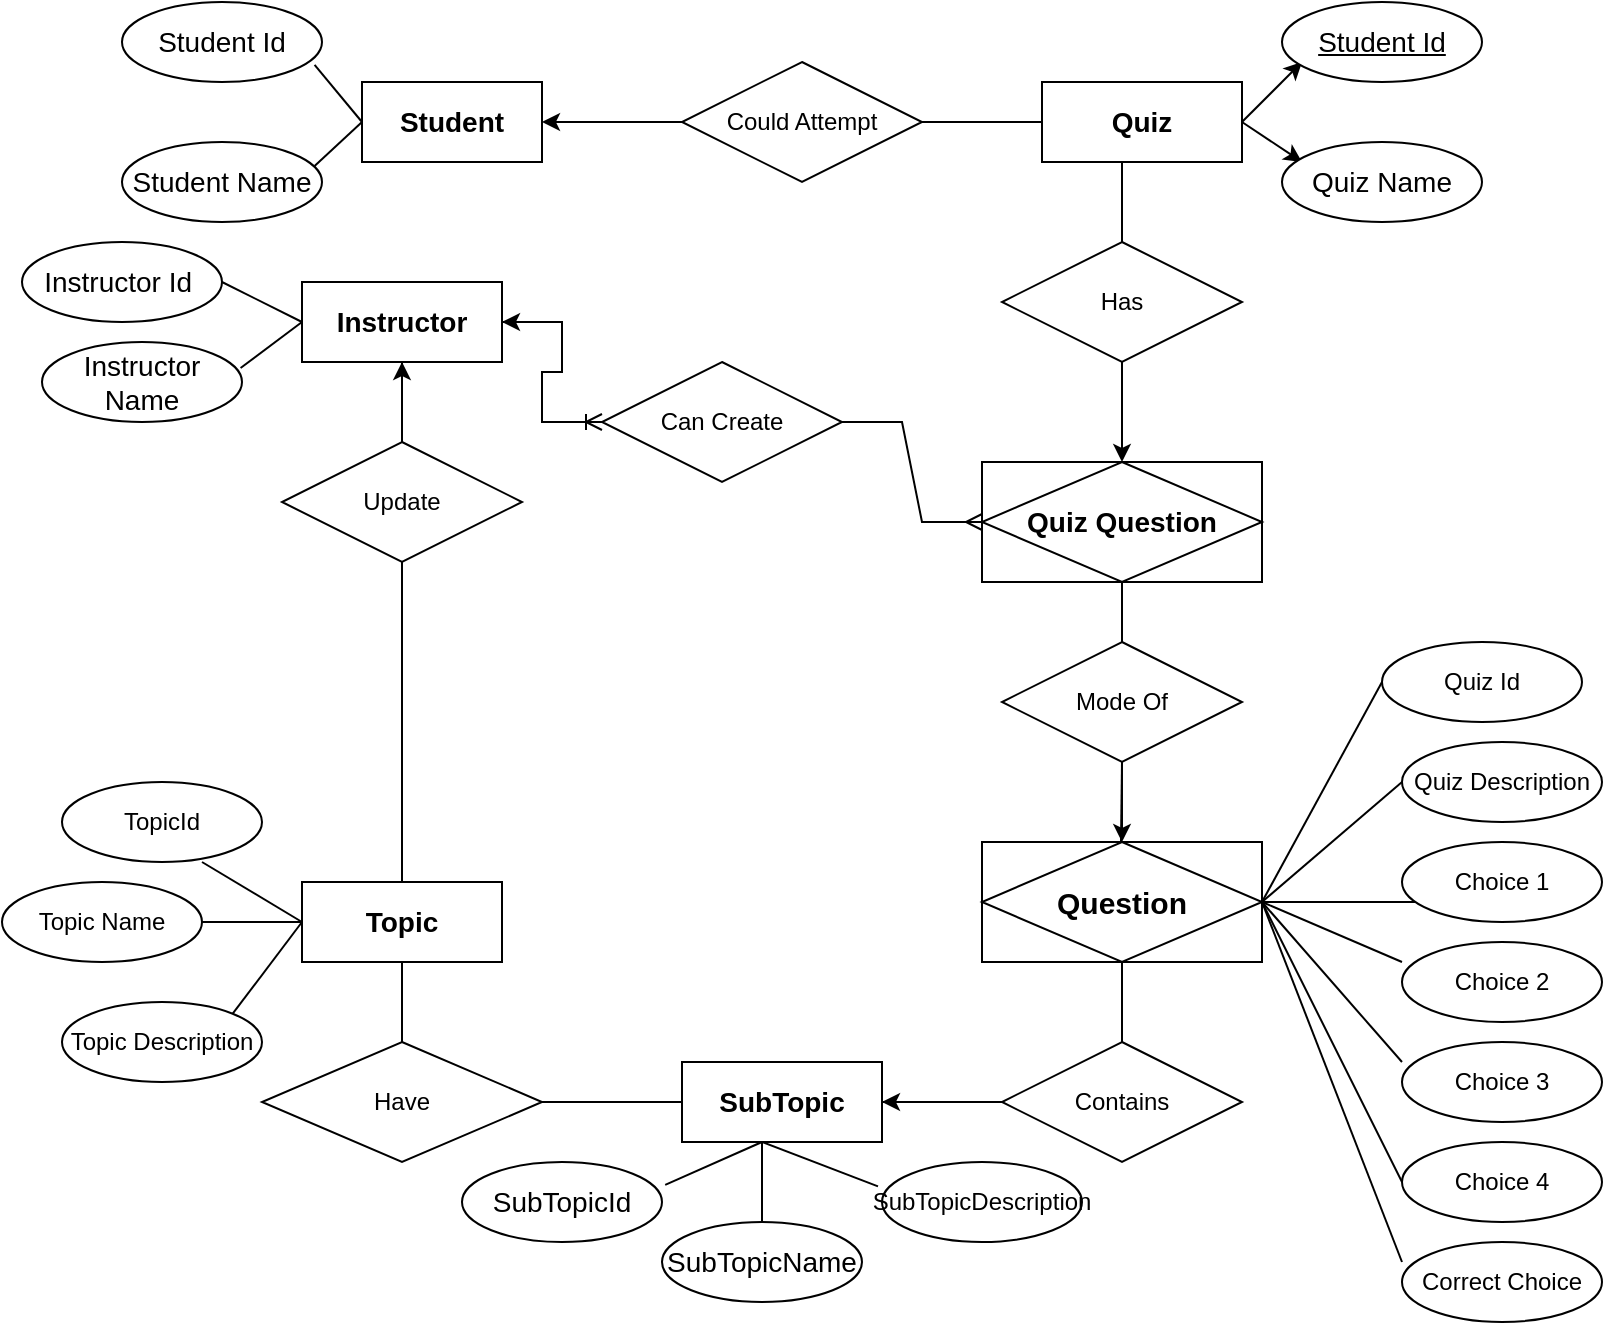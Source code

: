 <mxfile version="24.6.4" type="github" pages="2">
  <diagram name="Page-1" id="KJV1jmnw9cLaM2yUCGLx">
    <mxGraphModel dx="1458" dy="341" grid="1" gridSize="10" guides="1" tooltips="1" connect="1" arrows="1" fold="1" page="1" pageScale="1" pageWidth="850" pageHeight="1100" math="0" shadow="0">
      <root>
        <mxCell id="0" />
        <mxCell id="1" parent="0" />
        <mxCell id="1ZUm-_N8zlNTvrIU5MNC-6" value="Could Attempt" style="shape=rhombus;perimeter=rhombusPerimeter;whiteSpace=wrap;html=1;align=center;" parent="1" vertex="1">
          <mxGeometry x="260" y="80" width="120" height="60" as="geometry" />
        </mxCell>
        <mxCell id="1ZUm-_N8zlNTvrIU5MNC-10" value="" style="endArrow=classic;html=1;rounded=0;" parent="1" edge="1">
          <mxGeometry width="50" height="50" relative="1" as="geometry">
            <mxPoint x="260" y="110" as="sourcePoint" />
            <mxPoint x="190" y="110" as="targetPoint" />
          </mxGeometry>
        </mxCell>
        <mxCell id="1ZUm-_N8zlNTvrIU5MNC-11" value="&lt;b&gt;&lt;font style=&quot;font-size: 14px;&quot;&gt;Student&lt;/font&gt;&lt;/b&gt;" style="whiteSpace=wrap;html=1;align=center;" parent="1" vertex="1">
          <mxGeometry x="100" y="90" width="90" height="40" as="geometry" />
        </mxCell>
        <mxCell id="1ZUm-_N8zlNTvrIU5MNC-12" value="&lt;b&gt;&lt;font style=&quot;font-size: 14px;&quot;&gt;Quiz&lt;/font&gt;&lt;/b&gt;" style="whiteSpace=wrap;html=1;align=center;" parent="1" vertex="1">
          <mxGeometry x="440" y="90" width="100" height="40" as="geometry" />
        </mxCell>
        <mxCell id="1ZUm-_N8zlNTvrIU5MNC-16" value="" style="endArrow=classic;html=1;rounded=0;" parent="1" edge="1">
          <mxGeometry width="50" height="50" relative="1" as="geometry">
            <mxPoint x="540" y="110" as="sourcePoint" />
            <mxPoint x="570" y="80" as="targetPoint" />
          </mxGeometry>
        </mxCell>
        <mxCell id="1ZUm-_N8zlNTvrIU5MNC-17" value="" style="endArrow=classic;html=1;rounded=0;" parent="1" edge="1">
          <mxGeometry width="50" height="50" relative="1" as="geometry">
            <mxPoint x="540" y="110" as="sourcePoint" />
            <mxPoint x="570" y="130" as="targetPoint" />
          </mxGeometry>
        </mxCell>
        <mxCell id="1ZUm-_N8zlNTvrIU5MNC-18" value="&lt;font style=&quot;font-size: 14px;&quot;&gt;Student Id&lt;/font&gt;" style="ellipse;whiteSpace=wrap;html=1;align=center;fontStyle=4;" parent="1" vertex="1">
          <mxGeometry x="560" y="50" width="100" height="40" as="geometry" />
        </mxCell>
        <mxCell id="1ZUm-_N8zlNTvrIU5MNC-19" value="&lt;font style=&quot;font-size: 14px;&quot;&gt;Quiz Name&lt;/font&gt;" style="ellipse;whiteSpace=wrap;html=1;align=center;" parent="1" vertex="1">
          <mxGeometry x="560" y="120" width="100" height="40" as="geometry" />
        </mxCell>
        <mxCell id="1ZUm-_N8zlNTvrIU5MNC-40" value="&lt;font style=&quot;font-size: 14px;&quot;&gt;Student Id&lt;/font&gt;" style="ellipse;whiteSpace=wrap;html=1;align=center;" parent="1" vertex="1">
          <mxGeometry x="-20" y="50" width="100" height="40" as="geometry" />
        </mxCell>
        <mxCell id="1ZUm-_N8zlNTvrIU5MNC-41" value="&lt;font style=&quot;font-size: 14px;&quot;&gt;Student Name&lt;/font&gt;" style="ellipse;whiteSpace=wrap;html=1;align=center;" parent="1" vertex="1">
          <mxGeometry x="-20" y="120" width="100" height="40" as="geometry" />
        </mxCell>
        <mxCell id="1ZUm-_N8zlNTvrIU5MNC-43" value="" style="endArrow=none;html=1;rounded=0;" parent="1" edge="1">
          <mxGeometry relative="1" as="geometry">
            <mxPoint x="480" y="130" as="sourcePoint" />
            <mxPoint x="480" y="170" as="targetPoint" />
          </mxGeometry>
        </mxCell>
        <mxCell id="1ZUm-_N8zlNTvrIU5MNC-54" value="" style="edgeStyle=orthogonalEdgeStyle;rounded=0;orthogonalLoop=1;jettySize=auto;html=1;" parent="1" source="1ZUm-_N8zlNTvrIU5MNC-47" target="1ZUm-_N8zlNTvrIU5MNC-50" edge="1">
          <mxGeometry relative="1" as="geometry" />
        </mxCell>
        <mxCell id="1ZUm-_N8zlNTvrIU5MNC-47" value="Has" style="shape=rhombus;perimeter=rhombusPerimeter;whiteSpace=wrap;html=1;align=center;" parent="1" vertex="1">
          <mxGeometry x="420" y="170" width="120" height="60" as="geometry" />
        </mxCell>
        <mxCell id="1ZUm-_N8zlNTvrIU5MNC-49" value="" style="endArrow=none;html=1;rounded=0;" parent="1" edge="1">
          <mxGeometry relative="1" as="geometry">
            <mxPoint x="480" y="230" as="sourcePoint" />
            <mxPoint x="480" y="270" as="targetPoint" />
          </mxGeometry>
        </mxCell>
        <mxCell id="1ZUm-_N8zlNTvrIU5MNC-50" value="&lt;font style=&quot;font-size: 14px;&quot;&gt;&lt;b&gt;Quiz Question&lt;/b&gt;&lt;/font&gt;" style="shape=associativeEntity;whiteSpace=wrap;html=1;align=center;" parent="1" vertex="1">
          <mxGeometry x="410" y="280" width="140" height="60" as="geometry" />
        </mxCell>
        <mxCell id="1ZUm-_N8zlNTvrIU5MNC-52" value="" style="endArrow=none;html=1;rounded=0;" parent="1" edge="1">
          <mxGeometry relative="1" as="geometry">
            <mxPoint x="480" y="340" as="sourcePoint" />
            <mxPoint x="480" y="370" as="targetPoint" />
          </mxGeometry>
        </mxCell>
        <mxCell id="1ZUm-_N8zlNTvrIU5MNC-57" value="Mode Of" style="shape=rhombus;perimeter=rhombusPerimeter;whiteSpace=wrap;html=1;align=center;" parent="1" vertex="1">
          <mxGeometry x="420" y="370" width="120" height="60" as="geometry" />
        </mxCell>
        <mxCell id="1ZUm-_N8zlNTvrIU5MNC-58" value="" style="endArrow=none;html=1;rounded=0;exitX=0.5;exitY=1;exitDx=0;exitDy=0;" parent="1" source="1ZUm-_N8zlNTvrIU5MNC-57" edge="1">
          <mxGeometry relative="1" as="geometry">
            <mxPoint x="479.5" y="440" as="sourcePoint" />
            <mxPoint x="479.5" y="470" as="targetPoint" />
          </mxGeometry>
        </mxCell>
        <mxCell id="1ZUm-_N8zlNTvrIU5MNC-59" value="&lt;font style=&quot;font-size: 15px;&quot;&gt;&lt;b&gt;Question&lt;/b&gt;&lt;/font&gt;" style="shape=associativeEntity;whiteSpace=wrap;html=1;align=center;" parent="1" vertex="1">
          <mxGeometry x="410" y="470" width="140" height="60" as="geometry" />
        </mxCell>
        <mxCell id="1ZUm-_N8zlNTvrIU5MNC-61" value="" style="edgeStyle=entityRelationEdgeStyle;fontSize=12;html=1;endArrow=ERmany;rounded=0;" parent="1" edge="1">
          <mxGeometry width="100" height="100" relative="1" as="geometry">
            <mxPoint x="340" y="260" as="sourcePoint" />
            <mxPoint x="410" y="310" as="targetPoint" />
            <Array as="points">
              <mxPoint x="260" y="230" />
            </Array>
          </mxGeometry>
        </mxCell>
        <mxCell id="1ZUm-_N8zlNTvrIU5MNC-63" value="Can Create" style="shape=rhombus;perimeter=rhombusPerimeter;whiteSpace=wrap;html=1;align=center;" parent="1" vertex="1">
          <mxGeometry x="220" y="230" width="120" height="60" as="geometry" />
        </mxCell>
        <mxCell id="1ZUm-_N8zlNTvrIU5MNC-64" value="" style="edgeStyle=entityRelationEdgeStyle;fontSize=12;html=1;endArrow=ERoneToMany;rounded=0;" parent="1" edge="1">
          <mxGeometry width="100" height="100" relative="1" as="geometry">
            <mxPoint x="170" y="210" as="sourcePoint" />
            <mxPoint x="220" y="260" as="targetPoint" />
          </mxGeometry>
        </mxCell>
        <mxCell id="1ZUm-_N8zlNTvrIU5MNC-65" value="&lt;b&gt;&lt;font style=&quot;font-size: 14px;&quot;&gt;Instructor&lt;/font&gt;&lt;/b&gt;" style="whiteSpace=wrap;html=1;align=center;" parent="1" vertex="1">
          <mxGeometry x="70" y="190" width="100" height="40" as="geometry" />
        </mxCell>
        <mxCell id="1ZUm-_N8zlNTvrIU5MNC-68" value="&lt;font style=&quot;font-size: 14px;&quot;&gt;Instructor Id&amp;nbsp;&lt;/font&gt;" style="ellipse;whiteSpace=wrap;html=1;align=center;" parent="1" vertex="1">
          <mxGeometry x="-70" y="170" width="100" height="40" as="geometry" />
        </mxCell>
        <mxCell id="1ZUm-_N8zlNTvrIU5MNC-71" value="&lt;font style=&quot;font-size: 14px;&quot;&gt;Instructor Name&lt;/font&gt;" style="ellipse;whiteSpace=wrap;html=1;align=center;" parent="1" vertex="1">
          <mxGeometry x="-60" y="220" width="100" height="40" as="geometry" />
        </mxCell>
        <mxCell id="1ZUm-_N8zlNTvrIU5MNC-72" value="" style="endArrow=none;html=1;rounded=0;" parent="1" edge="1">
          <mxGeometry relative="1" as="geometry">
            <mxPoint x="120" y="230" as="sourcePoint" />
            <mxPoint x="120" y="270" as="targetPoint" />
          </mxGeometry>
        </mxCell>
        <mxCell id="1ZUm-_N8zlNTvrIU5MNC-73" value="Update" style="shape=rhombus;perimeter=rhombusPerimeter;whiteSpace=wrap;html=1;align=center;" parent="1" vertex="1">
          <mxGeometry x="60" y="270" width="120" height="60" as="geometry" />
        </mxCell>
        <mxCell id="1ZUm-_N8zlNTvrIU5MNC-74" value="" style="endArrow=none;html=1;rounded=0;" parent="1" edge="1">
          <mxGeometry relative="1" as="geometry">
            <mxPoint x="480" y="530" as="sourcePoint" />
            <mxPoint x="480" y="570" as="targetPoint" />
          </mxGeometry>
        </mxCell>
        <mxCell id="1ZUm-_N8zlNTvrIU5MNC-77" value="Contains" style="shape=rhombus;perimeter=rhombusPerimeter;whiteSpace=wrap;html=1;align=center;" parent="1" vertex="1">
          <mxGeometry x="420" y="570" width="120" height="60" as="geometry" />
        </mxCell>
        <mxCell id="1ZUm-_N8zlNTvrIU5MNC-78" style="edgeStyle=orthogonalEdgeStyle;rounded=0;orthogonalLoop=1;jettySize=auto;html=1;exitX=0.5;exitY=1;exitDx=0;exitDy=0;" parent="1" source="1ZUm-_N8zlNTvrIU5MNC-77" target="1ZUm-_N8zlNTvrIU5MNC-77" edge="1">
          <mxGeometry relative="1" as="geometry" />
        </mxCell>
        <mxCell id="1ZUm-_N8zlNTvrIU5MNC-80" value="" style="endArrow=none;html=1;rounded=0;" parent="1" edge="1">
          <mxGeometry relative="1" as="geometry">
            <mxPoint x="360" y="600" as="sourcePoint" />
            <mxPoint x="420" y="600" as="targetPoint" />
          </mxGeometry>
        </mxCell>
        <mxCell id="1ZUm-_N8zlNTvrIU5MNC-81" value="&lt;b&gt;&lt;font style=&quot;font-size: 14px;&quot;&gt;SubTopic&lt;/font&gt;&lt;/b&gt;" style="whiteSpace=wrap;html=1;align=center;" parent="1" vertex="1">
          <mxGeometry x="260" y="580" width="100" height="40" as="geometry" />
        </mxCell>
        <mxCell id="1ZUm-_N8zlNTvrIU5MNC-82" value="" style="endArrow=none;html=1;rounded=0;" parent="1" edge="1">
          <mxGeometry relative="1" as="geometry">
            <mxPoint x="300" y="620" as="sourcePoint" />
            <mxPoint x="300" y="660" as="targetPoint" />
          </mxGeometry>
        </mxCell>
        <mxCell id="1ZUm-_N8zlNTvrIU5MNC-83" value="" style="endArrow=none;html=1;rounded=0;entryX=0;entryY=0.5;entryDx=0;entryDy=0;" parent="1" target="1ZUm-_N8zlNTvrIU5MNC-90" edge="1">
          <mxGeometry relative="1" as="geometry">
            <mxPoint x="550" y="500" as="sourcePoint" />
            <mxPoint x="600" y="400" as="targetPoint" />
          </mxGeometry>
        </mxCell>
        <mxCell id="1ZUm-_N8zlNTvrIU5MNC-84" value="" style="endArrow=none;html=1;rounded=0;entryX=0;entryY=0.5;entryDx=0;entryDy=0;" parent="1" target="1ZUm-_N8zlNTvrIU5MNC-91" edge="1">
          <mxGeometry relative="1" as="geometry">
            <mxPoint x="550" y="500" as="sourcePoint" />
            <mxPoint x="600" y="440" as="targetPoint" />
          </mxGeometry>
        </mxCell>
        <mxCell id="1ZUm-_N8zlNTvrIU5MNC-85" value="" style="endArrow=none;html=1;rounded=0;" parent="1" edge="1">
          <mxGeometry relative="1" as="geometry">
            <mxPoint x="550" y="500" as="sourcePoint" />
            <mxPoint x="620" y="530" as="targetPoint" />
          </mxGeometry>
        </mxCell>
        <mxCell id="1ZUm-_N8zlNTvrIU5MNC-86" value="" style="endArrow=none;html=1;rounded=0;entryX=0;entryY=0.5;entryDx=0;entryDy=0;" parent="1" target="1ZUm-_N8zlNTvrIU5MNC-95" edge="1">
          <mxGeometry relative="1" as="geometry">
            <mxPoint x="550" y="500" as="sourcePoint" />
            <mxPoint x="600" y="550" as="targetPoint" />
          </mxGeometry>
        </mxCell>
        <mxCell id="1ZUm-_N8zlNTvrIU5MNC-87" value="" style="endArrow=none;html=1;rounded=0;entryX=0;entryY=0.25;entryDx=0;entryDy=0;entryPerimeter=0;" parent="1" target="1ZUm-_N8zlNTvrIU5MNC-94" edge="1">
          <mxGeometry relative="1" as="geometry">
            <mxPoint x="550" y="500" as="sourcePoint" />
            <mxPoint x="600" y="520" as="targetPoint" />
          </mxGeometry>
        </mxCell>
        <mxCell id="1ZUm-_N8zlNTvrIU5MNC-88" value="" style="endArrow=none;html=1;rounded=0;entryX=0;entryY=0.25;entryDx=0;entryDy=0;entryPerimeter=0;" parent="1" target="1ZUm-_N8zlNTvrIU5MNC-96" edge="1">
          <mxGeometry relative="1" as="geometry">
            <mxPoint x="550" y="500" as="sourcePoint" />
            <mxPoint x="610" y="670" as="targetPoint" />
          </mxGeometry>
        </mxCell>
        <mxCell id="1ZUm-_N8zlNTvrIU5MNC-89" value="" style="endArrow=none;html=1;rounded=0;entryX=0.1;entryY=0.75;entryDx=0;entryDy=0;entryPerimeter=0;" parent="1" target="1ZUm-_N8zlNTvrIU5MNC-92" edge="1">
          <mxGeometry relative="1" as="geometry">
            <mxPoint x="550" y="500" as="sourcePoint" />
            <mxPoint x="620" y="500" as="targetPoint" />
          </mxGeometry>
        </mxCell>
        <mxCell id="1ZUm-_N8zlNTvrIU5MNC-90" value="Quiz Id" style="ellipse;whiteSpace=wrap;html=1;align=center;" parent="1" vertex="1">
          <mxGeometry x="610" y="370" width="100" height="40" as="geometry" />
        </mxCell>
        <mxCell id="1ZUm-_N8zlNTvrIU5MNC-91" value="Quiz Description" style="ellipse;whiteSpace=wrap;html=1;align=center;" parent="1" vertex="1">
          <mxGeometry x="620" y="420" width="100" height="40" as="geometry" />
        </mxCell>
        <mxCell id="1ZUm-_N8zlNTvrIU5MNC-92" value="Choice 1" style="ellipse;whiteSpace=wrap;html=1;align=center;" parent="1" vertex="1">
          <mxGeometry x="620" y="470" width="100" height="40" as="geometry" />
        </mxCell>
        <mxCell id="1ZUm-_N8zlNTvrIU5MNC-93" value="Choice 2" style="ellipse;whiteSpace=wrap;html=1;align=center;" parent="1" vertex="1">
          <mxGeometry x="620" y="520" width="100" height="40" as="geometry" />
        </mxCell>
        <mxCell id="1ZUm-_N8zlNTvrIU5MNC-94" value="Choice 3" style="ellipse;whiteSpace=wrap;html=1;align=center;" parent="1" vertex="1">
          <mxGeometry x="620" y="570" width="100" height="40" as="geometry" />
        </mxCell>
        <mxCell id="1ZUm-_N8zlNTvrIU5MNC-95" value="Choice 4" style="ellipse;whiteSpace=wrap;html=1;align=center;" parent="1" vertex="1">
          <mxGeometry x="620" y="620" width="100" height="40" as="geometry" />
        </mxCell>
        <mxCell id="1ZUm-_N8zlNTvrIU5MNC-96" value="Correct Choice" style="ellipse;whiteSpace=wrap;html=1;align=center;" parent="1" vertex="1">
          <mxGeometry x="620" y="670" width="100" height="40" as="geometry" />
        </mxCell>
        <mxCell id="1ZUm-_N8zlNTvrIU5MNC-98" value="&lt;font style=&quot;font-size: 14px;&quot;&gt;SubTopicName&lt;/font&gt;" style="ellipse;whiteSpace=wrap;html=1;align=center;" parent="1" vertex="1">
          <mxGeometry x="250" y="660" width="100" height="40" as="geometry" />
        </mxCell>
        <mxCell id="1ZUm-_N8zlNTvrIU5MNC-99" value="&lt;font style=&quot;font-size: 14px;&quot;&gt;SubTopicId&lt;/font&gt;" style="ellipse;whiteSpace=wrap;html=1;align=center;" parent="1" vertex="1">
          <mxGeometry x="150" y="630" width="100" height="40" as="geometry" />
        </mxCell>
        <mxCell id="1ZUm-_N8zlNTvrIU5MNC-100" value="SubTopicDescription" style="ellipse;whiteSpace=wrap;html=1;align=center;" parent="1" vertex="1">
          <mxGeometry x="360" y="630" width="100" height="40" as="geometry" />
        </mxCell>
        <mxCell id="1ZUm-_N8zlNTvrIU5MNC-101" value="" style="endArrow=none;html=1;rounded=0;exitX=1.016;exitY=0.285;exitDx=0;exitDy=0;exitPerimeter=0;" parent="1" source="1ZUm-_N8zlNTvrIU5MNC-99" edge="1">
          <mxGeometry relative="1" as="geometry">
            <mxPoint x="140" y="620" as="sourcePoint" />
            <mxPoint x="300" y="620" as="targetPoint" />
          </mxGeometry>
        </mxCell>
        <mxCell id="1ZUm-_N8zlNTvrIU5MNC-102" value="" style="endArrow=none;html=1;rounded=0;entryX=-0.02;entryY=0.305;entryDx=0;entryDy=0;entryPerimeter=0;" parent="1" target="1ZUm-_N8zlNTvrIU5MNC-100" edge="1">
          <mxGeometry relative="1" as="geometry">
            <mxPoint x="300" y="620" as="sourcePoint" />
            <mxPoint x="460" y="620" as="targetPoint" />
          </mxGeometry>
        </mxCell>
        <mxCell id="1ZUm-_N8zlNTvrIU5MNC-104" value="" style="endArrow=none;html=1;rounded=0;" parent="1" edge="1">
          <mxGeometry relative="1" as="geometry">
            <mxPoint x="190" y="600" as="sourcePoint" />
            <mxPoint x="260" y="600" as="targetPoint" />
          </mxGeometry>
        </mxCell>
        <mxCell id="1ZUm-_N8zlNTvrIU5MNC-106" value="Have" style="shape=rhombus;perimeter=rhombusPerimeter;whiteSpace=wrap;html=1;align=center;" parent="1" vertex="1">
          <mxGeometry x="50" y="570" width="140" height="60" as="geometry" />
        </mxCell>
        <mxCell id="1ZUm-_N8zlNTvrIU5MNC-108" value="" style="endArrow=none;html=1;rounded=0;" parent="1" edge="1">
          <mxGeometry relative="1" as="geometry">
            <mxPoint x="120" y="570" as="sourcePoint" />
            <mxPoint x="120" y="530" as="targetPoint" />
          </mxGeometry>
        </mxCell>
        <mxCell id="1ZUm-_N8zlNTvrIU5MNC-109" value="&lt;b&gt;&lt;font style=&quot;font-size: 14px;&quot;&gt;Topic&lt;/font&gt;&lt;/b&gt;" style="whiteSpace=wrap;html=1;align=center;" parent="1" vertex="1">
          <mxGeometry x="70" y="490" width="100" height="40" as="geometry" />
        </mxCell>
        <mxCell id="1ZUm-_N8zlNTvrIU5MNC-111" value="" style="endArrow=none;html=1;rounded=0;" parent="1" target="1ZUm-_N8zlNTvrIU5MNC-73" edge="1">
          <mxGeometry relative="1" as="geometry">
            <mxPoint x="120" y="490" as="sourcePoint" />
            <mxPoint x="120" y="340" as="targetPoint" />
          </mxGeometry>
        </mxCell>
        <mxCell id="1ZUm-_N8zlNTvrIU5MNC-115" value="" style="endArrow=none;html=1;rounded=0;" parent="1" edge="1">
          <mxGeometry relative="1" as="geometry">
            <mxPoint x="20" y="480" as="sourcePoint" />
            <mxPoint x="70" y="510" as="targetPoint" />
          </mxGeometry>
        </mxCell>
        <mxCell id="1ZUm-_N8zlNTvrIU5MNC-116" value="TopicId" style="ellipse;whiteSpace=wrap;html=1;align=center;" parent="1" vertex="1">
          <mxGeometry x="-50" y="440" width="100" height="40" as="geometry" />
        </mxCell>
        <mxCell id="1ZUm-_N8zlNTvrIU5MNC-117" value="" style="endArrow=none;html=1;rounded=0;" parent="1" edge="1">
          <mxGeometry relative="1" as="geometry">
            <mxPoint x="20" y="510" as="sourcePoint" />
            <mxPoint x="70" y="510" as="targetPoint" />
          </mxGeometry>
        </mxCell>
        <mxCell id="1ZUm-_N8zlNTvrIU5MNC-118" value="Topic Name" style="ellipse;whiteSpace=wrap;html=1;align=center;" parent="1" vertex="1">
          <mxGeometry x="-80" y="490" width="100" height="40" as="geometry" />
        </mxCell>
        <mxCell id="1ZUm-_N8zlNTvrIU5MNC-119" value="Topic Description" style="ellipse;whiteSpace=wrap;html=1;align=center;" parent="1" vertex="1">
          <mxGeometry x="-50" y="550" width="100" height="40" as="geometry" />
        </mxCell>
        <mxCell id="1ZUm-_N8zlNTvrIU5MNC-120" value="" style="endArrow=none;html=1;rounded=0;exitX=1;exitY=0;exitDx=0;exitDy=0;" parent="1" source="1ZUm-_N8zlNTvrIU5MNC-119" edge="1">
          <mxGeometry relative="1" as="geometry">
            <mxPoint x="44" y="553" as="sourcePoint" />
            <mxPoint x="70" y="510" as="targetPoint" />
          </mxGeometry>
        </mxCell>
        <mxCell id="1ZUm-_N8zlNTvrIU5MNC-121" value="" style="endArrow=classic;html=1;rounded=0;" parent="1" edge="1">
          <mxGeometry width="50" height="50" relative="1" as="geometry">
            <mxPoint x="420" y="600" as="sourcePoint" />
            <mxPoint x="360" y="600" as="targetPoint" />
          </mxGeometry>
        </mxCell>
        <mxCell id="1ZUm-_N8zlNTvrIU5MNC-122" value="" style="endArrow=classic;html=1;rounded=0;entryX=0.5;entryY=1;entryDx=0;entryDy=0;" parent="1" target="1ZUm-_N8zlNTvrIU5MNC-65" edge="1">
          <mxGeometry width="50" height="50" relative="1" as="geometry">
            <mxPoint x="120" y="270" as="sourcePoint" />
            <mxPoint x="170" y="220" as="targetPoint" />
          </mxGeometry>
        </mxCell>
        <mxCell id="1ZUm-_N8zlNTvrIU5MNC-125" value="" style="endArrow=classic;html=1;rounded=0;entryX=0.5;entryY=0;entryDx=0;entryDy=0;" parent="1" target="1ZUm-_N8zlNTvrIU5MNC-59" edge="1">
          <mxGeometry width="50" height="50" relative="1" as="geometry">
            <mxPoint x="480" y="430" as="sourcePoint" />
            <mxPoint x="530" y="380" as="targetPoint" />
          </mxGeometry>
        </mxCell>
        <mxCell id="1ZUm-_N8zlNTvrIU5MNC-126" value="" style="endArrow=none;html=1;rounded=0;entryX=0.963;entryY=0.786;entryDx=0;entryDy=0;entryPerimeter=0;" parent="1" target="1ZUm-_N8zlNTvrIU5MNC-40" edge="1">
          <mxGeometry width="50" height="50" relative="1" as="geometry">
            <mxPoint x="100" y="110" as="sourcePoint" />
            <mxPoint x="150" y="60" as="targetPoint" />
          </mxGeometry>
        </mxCell>
        <mxCell id="1ZUm-_N8zlNTvrIU5MNC-127" value="" style="endArrow=none;html=1;rounded=0;exitX=0.963;exitY=0.299;exitDx=0;exitDy=0;exitPerimeter=0;" parent="1" source="1ZUm-_N8zlNTvrIU5MNC-41" edge="1">
          <mxGeometry width="50" height="50" relative="1" as="geometry">
            <mxPoint x="50" y="160" as="sourcePoint" />
            <mxPoint x="100" y="110" as="targetPoint" />
          </mxGeometry>
        </mxCell>
        <mxCell id="1ZUm-_N8zlNTvrIU5MNC-132" value="" style="endArrow=none;html=1;rounded=0;entryX=0;entryY=0.5;entryDx=0;entryDy=0;" parent="1" target="1ZUm-_N8zlNTvrIU5MNC-12" edge="1">
          <mxGeometry width="50" height="50" relative="1" as="geometry">
            <mxPoint x="380" y="110" as="sourcePoint" />
            <mxPoint x="430" y="60" as="targetPoint" />
          </mxGeometry>
        </mxCell>
        <mxCell id="1ZUm-_N8zlNTvrIU5MNC-133" value="" style="endArrow=none;html=1;rounded=0;entryX=1;entryY=0.5;entryDx=0;entryDy=0;" parent="1" target="1ZUm-_N8zlNTvrIU5MNC-68" edge="1">
          <mxGeometry width="50" height="50" relative="1" as="geometry">
            <mxPoint x="70" y="210" as="sourcePoint" />
            <mxPoint x="120" y="160" as="targetPoint" />
          </mxGeometry>
        </mxCell>
        <mxCell id="1ZUm-_N8zlNTvrIU5MNC-134" value="" style="endArrow=none;html=1;rounded=0;exitX=0.993;exitY=0.325;exitDx=0;exitDy=0;exitPerimeter=0;" parent="1" source="1ZUm-_N8zlNTvrIU5MNC-71" edge="1">
          <mxGeometry width="50" height="50" relative="1" as="geometry">
            <mxPoint x="20" y="260" as="sourcePoint" />
            <mxPoint x="70" y="210" as="targetPoint" />
          </mxGeometry>
        </mxCell>
        <mxCell id="1ZUm-_N8zlNTvrIU5MNC-135" value="" style="endArrow=classic;html=1;rounded=0;entryX=1;entryY=0.5;entryDx=0;entryDy=0;" parent="1" target="1ZUm-_N8zlNTvrIU5MNC-65" edge="1">
          <mxGeometry width="50" height="50" relative="1" as="geometry">
            <mxPoint x="200" y="210" as="sourcePoint" />
            <mxPoint x="250" y="160" as="targetPoint" />
          </mxGeometry>
        </mxCell>
      </root>
    </mxGraphModel>
  </diagram>
  <diagram id="eMaHZiU22TsAfgKTOKcy" name="Page-2">
    <mxGraphModel dx="1450" dy="1441" grid="1" gridSize="10" guides="1" tooltips="1" connect="1" arrows="1" fold="1" page="1" pageScale="1" pageWidth="850" pageHeight="1100" math="0" shadow="0">
      <root>
        <mxCell id="0" />
        <mxCell id="1" parent="0" />
        <mxCell id="cZks1kMdBRJb8McBVYop-1" value="User" style="rounded=0;whiteSpace=wrap;html=1;" vertex="1" parent="1">
          <mxGeometry x="90" y="100" width="100" height="40" as="geometry" />
        </mxCell>
        <mxCell id="cZks1kMdBRJb8McBVYop-2" value="" style="endArrow=none;html=1;rounded=0;" edge="1" parent="1">
          <mxGeometry width="50" height="50" relative="1" as="geometry">
            <mxPoint x="190" y="120" as="sourcePoint" />
            <mxPoint x="260" y="120" as="targetPoint" />
          </mxGeometry>
        </mxCell>
        <mxCell id="cZks1kMdBRJb8McBVYop-3" value="Has" style="rhombus;whiteSpace=wrap;html=1;" vertex="1" parent="1">
          <mxGeometry x="260" y="80" width="80" height="80" as="geometry" />
        </mxCell>
        <mxCell id="cZks1kMdBRJb8McBVYop-4" value="" style="endArrow=none;html=1;rounded=0;" edge="1" parent="1">
          <mxGeometry width="50" height="50" relative="1" as="geometry">
            <mxPoint x="340" y="120" as="sourcePoint" />
            <mxPoint x="420" y="120" as="targetPoint" />
          </mxGeometry>
        </mxCell>
        <mxCell id="cZks1kMdBRJb8McBVYop-5" value="Role" style="rounded=0;whiteSpace=wrap;html=1;" vertex="1" parent="1">
          <mxGeometry x="420" y="100" width="100" height="40" as="geometry" />
        </mxCell>
        <mxCell id="cZks1kMdBRJb8McBVYop-6" value="" style="endArrow=none;html=1;rounded=0;" edge="1" parent="1">
          <mxGeometry width="50" height="50" relative="1" as="geometry">
            <mxPoint x="300" y="80" as="sourcePoint" />
            <mxPoint x="300" y="40" as="targetPoint" />
          </mxGeometry>
        </mxCell>
        <mxCell id="cZks1kMdBRJb8McBVYop-7" value="" style="rounded=0;whiteSpace=wrap;html=1;" vertex="1" parent="1">
          <mxGeometry x="250" y="10" width="110" height="30" as="geometry" />
        </mxCell>
        <mxCell id="cZks1kMdBRJb8McBVYop-10" value="" style="endArrow=none;html=1;rounded=0;" edge="1" parent="1">
          <mxGeometry width="50" height="50" relative="1" as="geometry">
            <mxPoint x="350" y="10" as="sourcePoint" />
            <mxPoint x="370" y="-20" as="targetPoint" />
          </mxGeometry>
        </mxCell>
        <mxCell id="cZks1kMdBRJb8McBVYop-11" value="" style="endArrow=none;html=1;rounded=0;" edge="1" parent="1">
          <mxGeometry width="50" height="50" relative="1" as="geometry">
            <mxPoint x="260" y="10" as="sourcePoint" />
            <mxPoint x="250" y="-30" as="targetPoint" />
          </mxGeometry>
        </mxCell>
        <mxCell id="cZks1kMdBRJb8McBVYop-12" value="" style="endArrow=none;html=1;rounded=0;entryX=0;entryY=1;entryDx=0;entryDy=0;" edge="1" parent="1" target="cZks1kMdBRJb8McBVYop-19">
          <mxGeometry width="50" height="50" relative="1" as="geometry">
            <mxPoint x="320" y="10" as="sourcePoint" />
            <mxPoint x="340" y="-40" as="targetPoint" />
          </mxGeometry>
        </mxCell>
        <mxCell id="cZks1kMdBRJb8McBVYop-16" value="" style="endArrow=none;html=1;rounded=0;entryX=0.5;entryY=1;entryDx=0;entryDy=0;" edge="1" parent="1" target="cZks1kMdBRJb8McBVYop-18">
          <mxGeometry width="50" height="50" relative="1" as="geometry">
            <mxPoint x="290" y="10" as="sourcePoint" />
            <mxPoint x="280" y="-40" as="targetPoint" />
          </mxGeometry>
        </mxCell>
        <mxCell id="cZks1kMdBRJb8McBVYop-17" value="Attribute" style="ellipse;whiteSpace=wrap;html=1;align=center;fontStyle=4;" vertex="1" parent="1">
          <mxGeometry x="160" y="-60" width="100" height="40" as="geometry" />
        </mxCell>
        <mxCell id="cZks1kMdBRJb8McBVYop-18" value="Attribute" style="ellipse;whiteSpace=wrap;html=1;align=center;" vertex="1" parent="1">
          <mxGeometry x="230" y="-100" width="100" height="40" as="geometry" />
        </mxCell>
        <mxCell id="cZks1kMdBRJb8McBVYop-19" value="Attribute" style="ellipse;whiteSpace=wrap;html=1;align=center;" vertex="1" parent="1">
          <mxGeometry x="325" y="-80" width="100" height="40" as="geometry" />
        </mxCell>
        <mxCell id="cZks1kMdBRJb8McBVYop-20" value="Attribute" style="ellipse;whiteSpace=wrap;html=1;align=center;" vertex="1" parent="1">
          <mxGeometry x="370" y="-40" width="100" height="40" as="geometry" />
        </mxCell>
        <mxCell id="cZks1kMdBRJb8McBVYop-22" value="" style="endArrow=none;html=1;rounded=0;" edge="1" parent="1">
          <mxGeometry relative="1" as="geometry">
            <mxPoint x="160" y="100" as="sourcePoint" />
            <mxPoint x="180" y="50" as="targetPoint" />
          </mxGeometry>
        </mxCell>
        <mxCell id="cZks1kMdBRJb8McBVYop-23" value="" style="endArrow=none;html=1;rounded=0;" edge="1" parent="1">
          <mxGeometry relative="1" as="geometry">
            <mxPoint x="100" y="50" as="sourcePoint" />
            <mxPoint x="150" y="100" as="targetPoint" />
          </mxGeometry>
        </mxCell>
        <mxCell id="cZks1kMdBRJb8McBVYop-26" value="Attribute" style="ellipse;whiteSpace=wrap;html=1;align=center;fontStyle=4;" vertex="1" parent="1">
          <mxGeometry x="120" y="10" width="100" height="40" as="geometry" />
        </mxCell>
        <mxCell id="cZks1kMdBRJb8McBVYop-33" value="" style="endArrow=none;html=1;rounded=0;" edge="1" parent="1">
          <mxGeometry relative="1" as="geometry">
            <mxPoint x="520" y="120" as="sourcePoint" />
            <mxPoint x="600" y="120" as="targetPoint" />
          </mxGeometry>
        </mxCell>
        <mxCell id="cZks1kMdBRJb8McBVYop-35" value="" style="endArrow=none;html=1;rounded=0;" edge="1" parent="1">
          <mxGeometry relative="1" as="geometry">
            <mxPoint x="470" y="100" as="sourcePoint" />
            <mxPoint x="550" y="70" as="targetPoint" />
          </mxGeometry>
        </mxCell>
        <mxCell id="cZks1kMdBRJb8McBVYop-36" value="" style="endArrow=none;html=1;rounded=0;" edge="1" parent="1">
          <mxGeometry relative="1" as="geometry">
            <mxPoint x="480" y="140" as="sourcePoint" />
            <mxPoint x="530" y="170" as="targetPoint" />
          </mxGeometry>
        </mxCell>
        <mxCell id="cZks1kMdBRJb8McBVYop-37" value="Attribute" style="ellipse;whiteSpace=wrap;html=1;align=center;fontStyle=4;" vertex="1" parent="1">
          <mxGeometry x="540" y="40" width="100" height="40" as="geometry" />
        </mxCell>
        <mxCell id="cZks1kMdBRJb8McBVYop-38" value="Attribute" style="ellipse;whiteSpace=wrap;html=1;align=center;" vertex="1" parent="1">
          <mxGeometry x="600" y="100" width="100" height="40" as="geometry" />
        </mxCell>
        <mxCell id="cZks1kMdBRJb8McBVYop-39" value="Attribute" style="ellipse;whiteSpace=wrap;html=1;align=center;" vertex="1" parent="1">
          <mxGeometry x="530" y="150" width="100" height="40" as="geometry" />
        </mxCell>
        <mxCell id="cZks1kMdBRJb8McBVYop-51" value="Attribute" style="ellipse;whiteSpace=wrap;html=1;align=center;" vertex="1" parent="1">
          <mxGeometry x="10" y="20" width="100" height="40" as="geometry" />
        </mxCell>
        <mxCell id="cZks1kMdBRJb8McBVYop-52" value="" style="line;strokeWidth=1;rotatable=0;dashed=0;labelPosition=right;align=left;verticalAlign=middle;spacingTop=0;spacingLeft=6;points=[];portConstraint=eastwest;" vertex="1" parent="1">
          <mxGeometry x="30" y="115" width="60" height="10" as="geometry" />
        </mxCell>
        <mxCell id="cZks1kMdBRJb8McBVYop-53" value="Attribute" style="ellipse;whiteSpace=wrap;html=1;align=center;" vertex="1" parent="1">
          <mxGeometry x="-70" y="100" width="100" height="40" as="geometry" />
        </mxCell>
        <mxCell id="cZks1kMdBRJb8McBVYop-56" value="" style="endArrow=none;html=1;rounded=0;" edge="1" parent="1">
          <mxGeometry width="50" height="50" relative="1" as="geometry">
            <mxPoint x="90" y="100" as="sourcePoint" />
            <mxPoint x="20" y="80" as="targetPoint" />
          </mxGeometry>
        </mxCell>
        <mxCell id="cZks1kMdBRJb8McBVYop-57" value="Attribute" style="ellipse;whiteSpace=wrap;html=1;align=center;" vertex="1" parent="1">
          <mxGeometry x="-70" y="50" width="100" height="40" as="geometry" />
        </mxCell>
        <mxCell id="cZks1kMdBRJb8McBVYop-58" value="" style="endArrow=none;html=1;rounded=0;" edge="1" parent="1">
          <mxGeometry width="50" height="50" relative="1" as="geometry">
            <mxPoint x="50" y="180" as="sourcePoint" />
            <mxPoint x="90" y="140" as="targetPoint" />
          </mxGeometry>
        </mxCell>
        <mxCell id="cZks1kMdBRJb8McBVYop-59" value="Attribute" style="ellipse;whiteSpace=wrap;html=1;align=center;" vertex="1" parent="1">
          <mxGeometry x="-50" y="160" width="100" height="40" as="geometry" />
        </mxCell>
      </root>
    </mxGraphModel>
  </diagram>
</mxfile>
